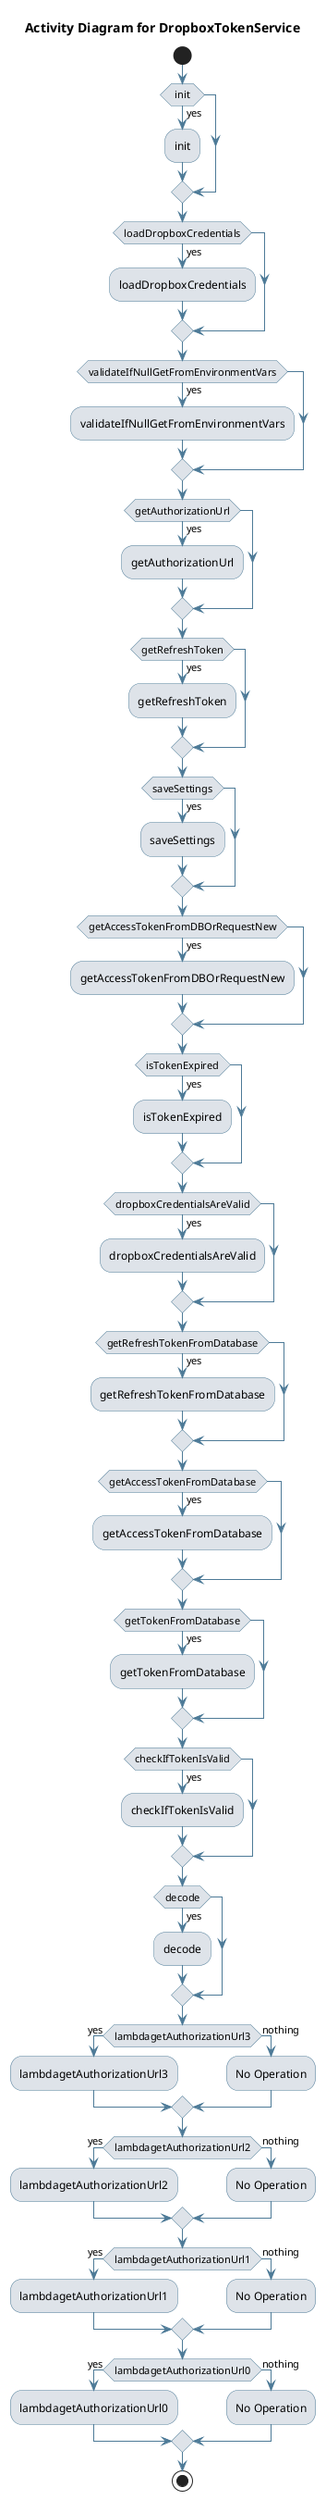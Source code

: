 @startuml
skinparam activity {
 BackgroundColor #DEE3E9 
 BorderColor #4D7A97 
 ArrowColor #4D7A97 
}
!pragma useVerticalIf on
start
title Activity Diagram for DropboxTokenService

if (init) then (yes)
:init;
endif
if (loadDropboxCredentials) then (yes)
:loadDropboxCredentials;
endif
if (validateIfNullGetFromEnvironmentVars) then (yes)
:validateIfNullGetFromEnvironmentVars;
endif
if (getAuthorizationUrl) then (yes)
:getAuthorizationUrl;
endif
if (getRefreshToken) then (yes)
:getRefreshToken;
endif
if (saveSettings) then (yes)
:saveSettings;
endif
if (getAccessTokenFromDBOrRequestNew) then (yes)
:getAccessTokenFromDBOrRequestNew;
endif
if (isTokenExpired) then (yes)
:isTokenExpired;
endif
if (dropboxCredentialsAreValid) then (yes)
:dropboxCredentialsAreValid;
endif
if (getRefreshTokenFromDatabase) then (yes)
:getRefreshTokenFromDatabase;
endif
if (getAccessTokenFromDatabase) then (yes)
:getAccessTokenFromDatabase;
endif
if (getTokenFromDatabase) then (yes)
:getTokenFromDatabase;
endif
if (checkIfTokenIsValid) then (yes)
:checkIfTokenIsValid;
endif
if (decode) then (yes)
:decode;
endif
if (lambdagetAuthorizationUrl3) then (yes)
:lambdagetAuthorizationUrl3;
else (nothing)
:No Operation;
endif
if (lambdagetAuthorizationUrl2) then (yes)
:lambdagetAuthorizationUrl2;
else (nothing)
:No Operation;
endif
if (lambdagetAuthorizationUrl1) then (yes)
:lambdagetAuthorizationUrl1;
else (nothing)
:No Operation;
endif
if (lambdagetAuthorizationUrl0) then (yes)
:lambdagetAuthorizationUrl0;
else (nothing)
:No Operation;
endif
stop
@enduml
